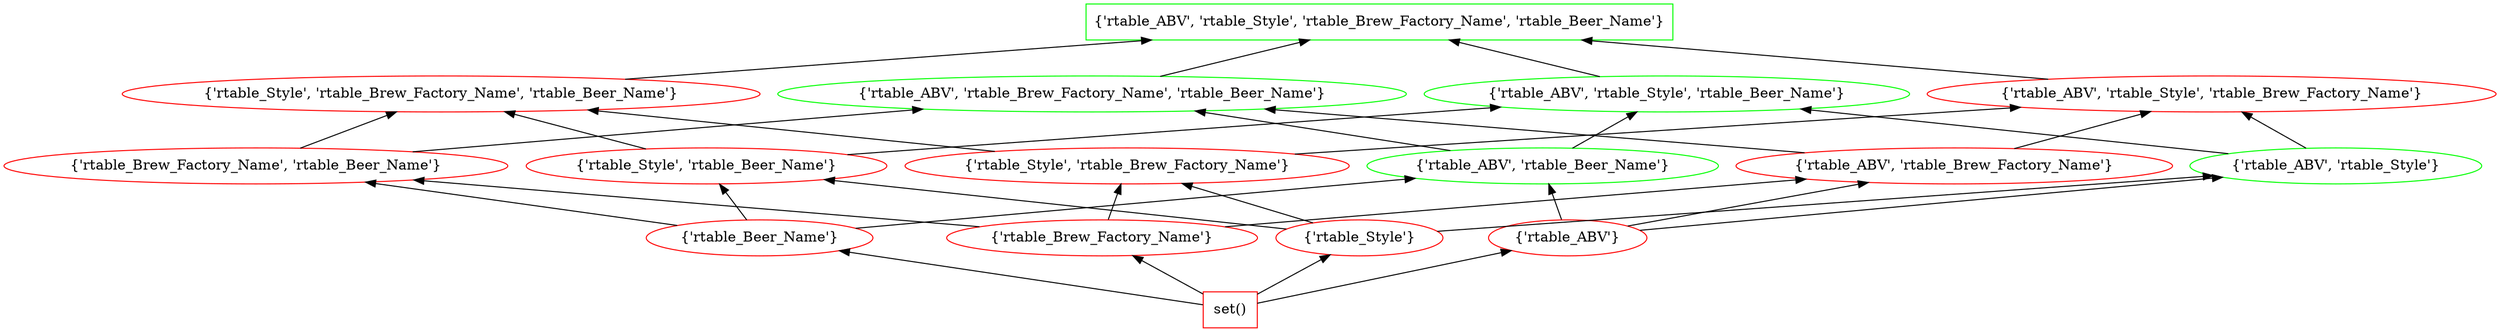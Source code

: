 digraph G {
splines="line"
rankdir=BT
"{'rtable_ABV', 'rtable_Style', 'rtable_Brew_Factory_Name', 'rtable_Beer_Name'}" [shape=box];
"set()" [shape=box];
"set()" [color=red];
"set()" -> "{'rtable_Beer_Name'}";
"set()" -> "{'rtable_Brew_Factory_Name'}";
"set()" -> "{'rtable_Style'}";
"set()" -> "{'rtable_ABV'}";
"{'rtable_Beer_Name'}" [color=red];
"{'rtable_Beer_Name'}" -> "{'rtable_Brew_Factory_Name', 'rtable_Beer_Name'}";
"{'rtable_Beer_Name'}" -> "{'rtable_Style', 'rtable_Beer_Name'}";
"{'rtable_Beer_Name'}" -> "{'rtable_ABV', 'rtable_Beer_Name'}";
"{'rtable_Brew_Factory_Name'}" [color=red];
"{'rtable_Brew_Factory_Name'}" -> "{'rtable_Brew_Factory_Name', 'rtable_Beer_Name'}";
"{'rtable_Brew_Factory_Name'}" -> "{'rtable_Style', 'rtable_Brew_Factory_Name'}";
"{'rtable_Brew_Factory_Name'}" -> "{'rtable_ABV', 'rtable_Brew_Factory_Name'}";
"{'rtable_Style'}" [color=red];
"{'rtable_Style'}" -> "{'rtable_Style', 'rtable_Beer_Name'}";
"{'rtable_Style'}" -> "{'rtable_Style', 'rtable_Brew_Factory_Name'}";
"{'rtable_Style'}" -> "{'rtable_ABV', 'rtable_Style'}";
"{'rtable_ABV'}" [color=red];
"{'rtable_ABV'}" -> "{'rtable_ABV', 'rtable_Beer_Name'}";
"{'rtable_ABV'}" -> "{'rtable_ABV', 'rtable_Brew_Factory_Name'}";
"{'rtable_ABV'}" -> "{'rtable_ABV', 'rtable_Style'}";
"{'rtable_Brew_Factory_Name', 'rtable_Beer_Name'}" [color=red];
"{'rtable_Brew_Factory_Name', 'rtable_Beer_Name'}" -> "{'rtable_Style', 'rtable_Brew_Factory_Name', 'rtable_Beer_Name'}";
"{'rtable_Brew_Factory_Name', 'rtable_Beer_Name'}" -> "{'rtable_ABV', 'rtable_Brew_Factory_Name', 'rtable_Beer_Name'}";
"{'rtable_Style', 'rtable_Beer_Name'}" [color=red];
"{'rtable_Style', 'rtable_Beer_Name'}" -> "{'rtable_Style', 'rtable_Brew_Factory_Name', 'rtable_Beer_Name'}";
"{'rtable_Style', 'rtable_Beer_Name'}" -> "{'rtable_ABV', 'rtable_Style', 'rtable_Beer_Name'}";
"{'rtable_ABV', 'rtable_Beer_Name'}" [color=green];
"{'rtable_ABV', 'rtable_Beer_Name'}" -> "{'rtable_ABV', 'rtable_Brew_Factory_Name', 'rtable_Beer_Name'}";
"{'rtable_ABV', 'rtable_Beer_Name'}" -> "{'rtable_ABV', 'rtable_Style', 'rtable_Beer_Name'}";
"{'rtable_Style', 'rtable_Brew_Factory_Name'}" [color=red];
"{'rtable_Style', 'rtable_Brew_Factory_Name'}" -> "{'rtable_Style', 'rtable_Brew_Factory_Name', 'rtable_Beer_Name'}";
"{'rtable_Style', 'rtable_Brew_Factory_Name'}" -> "{'rtable_ABV', 'rtable_Style', 'rtable_Brew_Factory_Name'}";
"{'rtable_ABV', 'rtable_Brew_Factory_Name'}" [color=red];
"{'rtable_ABV', 'rtable_Brew_Factory_Name'}" -> "{'rtable_ABV', 'rtable_Brew_Factory_Name', 'rtable_Beer_Name'}";
"{'rtable_ABV', 'rtable_Brew_Factory_Name'}" -> "{'rtable_ABV', 'rtable_Style', 'rtable_Brew_Factory_Name'}";
"{'rtable_ABV', 'rtable_Style'}" [color=green];
"{'rtable_ABV', 'rtable_Style'}" -> "{'rtable_ABV', 'rtable_Style', 'rtable_Beer_Name'}";
"{'rtable_ABV', 'rtable_Style'}" -> "{'rtable_ABV', 'rtable_Style', 'rtable_Brew_Factory_Name'}";
"{'rtable_Style', 'rtable_Brew_Factory_Name', 'rtable_Beer_Name'}" [color=red];
"{'rtable_Style', 'rtable_Brew_Factory_Name', 'rtable_Beer_Name'}" -> "{'rtable_ABV', 'rtable_Style', 'rtable_Brew_Factory_Name', 'rtable_Beer_Name'}";
"{'rtable_ABV', 'rtable_Brew_Factory_Name', 'rtable_Beer_Name'}" [color=green];
"{'rtable_ABV', 'rtable_Brew_Factory_Name', 'rtable_Beer_Name'}" -> "{'rtable_ABV', 'rtable_Style', 'rtable_Brew_Factory_Name', 'rtable_Beer_Name'}";
"{'rtable_ABV', 'rtable_Style', 'rtable_Beer_Name'}" [color=green];
"{'rtable_ABV', 'rtable_Style', 'rtable_Beer_Name'}" -> "{'rtable_ABV', 'rtable_Style', 'rtable_Brew_Factory_Name', 'rtable_Beer_Name'}";
"{'rtable_ABV', 'rtable_Style', 'rtable_Brew_Factory_Name'}" [color=red];
"{'rtable_ABV', 'rtable_Style', 'rtable_Brew_Factory_Name'}" -> "{'rtable_ABV', 'rtable_Style', 'rtable_Brew_Factory_Name', 'rtable_Beer_Name'}";
"{'rtable_ABV', 'rtable_Style', 'rtable_Brew_Factory_Name', 'rtable_Beer_Name'}" [color=green];
}